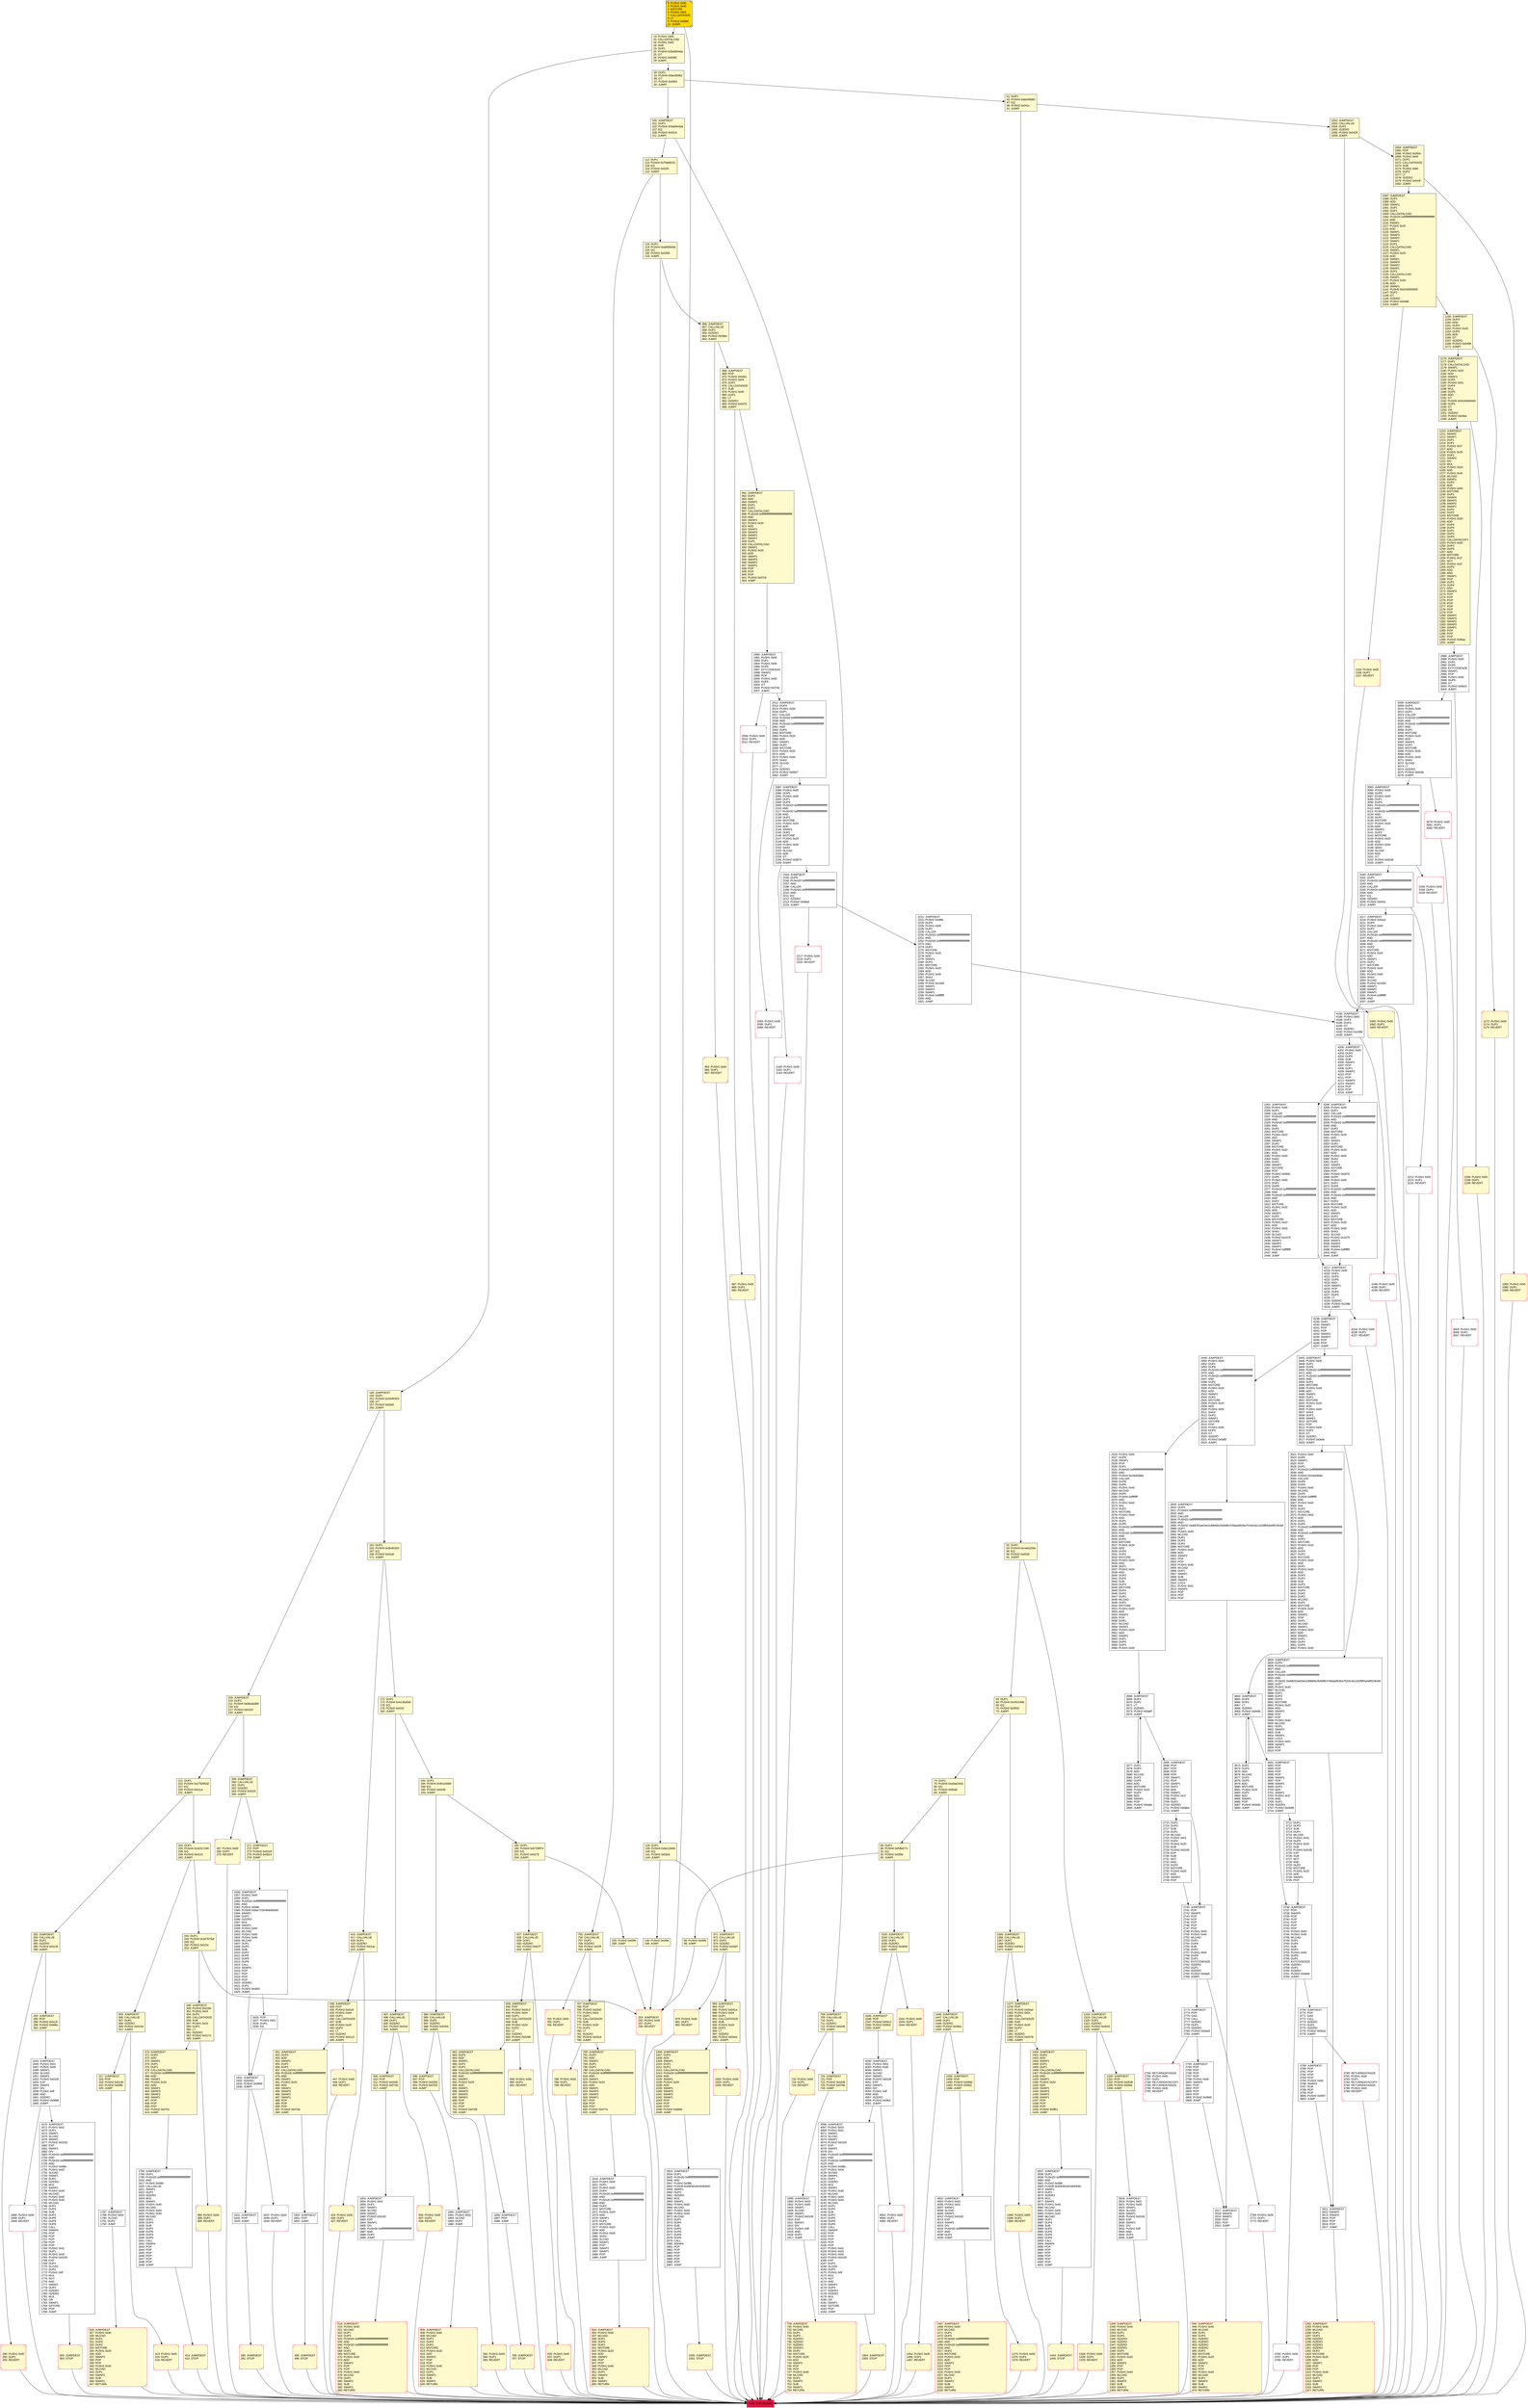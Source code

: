 digraph G {
bgcolor=transparent rankdir=UD;
node [shape=box style=filled color=black fillcolor=white fontname=arial fontcolor=black];
3937 [label="3937: JUMPDEST\l3938: DUP1\l3939: PUSH20 0xffffffffffffffffffffffffffffffffffffffff\l3960: AND\l3961: PUSH2 0x08fc\l3964: PUSH8 0x4563918244f40000\l3973: SWAP1\l3974: DUP2\l3975: ISZERO\l3976: MUL\l3977: SWAP1\l3978: PUSH1 0x40\l3980: MLOAD\l3981: PUSH1 0x00\l3983: PUSH1 0x40\l3985: MLOAD\l3986: DUP1\l3987: DUP4\l3988: SUB\l3989: DUP2\l3990: DUP6\l3991: DUP9\l3992: DUP9\l3993: CALL\l3994: SWAP4\l3995: POP\l3996: POP\l3997: POP\l3998: POP\l3999: POP\l4000: POP\l4001: JUMP\l" ];
1339 [label="1339: JUMPDEST\l1340: PUSH1 0x40\l1342: MLOAD\l1343: DUP1\l1344: DUP3\l1345: ISZERO\l1346: ISZERO\l1347: ISZERO\l1348: ISZERO\l1349: DUP2\l1350: MSTORE\l1351: PUSH1 0x20\l1353: ADD\l1354: SWAP2\l1355: POP\l1356: POP\l1357: PUSH1 0x40\l1359: MLOAD\l1360: DUP1\l1361: SWAP2\l1362: SUB\l1363: SWAP1\l1364: RETURN\l" fillcolor=lemonchiffon shape=Msquare color=crimson ];
2221 [label="2221: JUMPDEST\l2222: PUSH2 0x08fe\l2225: DUP5\l2226: PUSH1 0x00\l2228: DUP1\l2229: CALLER\l2230: PUSH20 0xffffffffffffffffffffffffffffffffffffffff\l2251: AND\l2252: PUSH20 0xffffffffffffffffffffffffffffffffffffffff\l2273: AND\l2274: DUP2\l2275: MSTORE\l2276: PUSH1 0x20\l2278: ADD\l2279: SWAP1\l2280: DUP2\l2281: MSTORE\l2282: PUSH1 0x20\l2284: ADD\l2285: PUSH1 0x00\l2287: SHA3\l2288: SLOAD\l2289: PUSH2 0x1059\l2292: SWAP1\l2293: SWAP2\l2294: SWAP1\l2295: PUSH4 0xffffffff\l2300: AND\l2301: JUMP\l" ];
584 [label="584: JUMPDEST\l585: CALLVALUE\l586: DUP1\l587: ISZERO\l588: PUSH2 0x0254\l591: JUMPI\l" fillcolor=lemonchiffon ];
2217 [label="2217: PUSH1 0x00\l2219: DUP1\l2220: REVERT\l" shape=Msquare color=crimson ];
424 [label="424: PUSH1 0x00\l426: DUP1\l427: REVERT\l" fillcolor=lemonchiffon shape=Msquare color=crimson ];
414 [label="414: JUMPDEST\l415: STOP\l" fillcolor=lemonchiffon shape=Msquare color=crimson ];
1990 [label="1990: JUMPDEST\l1991: PUSH1 0x00\l1993: DUP1\l1994: PUSH1 0x60\l1996: DUP5\l1997: EXTCODESIZE\l1998: SWAP2\l1999: POP\l2000: PUSH1 0x00\l2002: DUP5\l2003: GT\l2004: PUSH2 0x07dc\l2007: JUMPI\l" ];
2923 [label="2923: JUMPDEST\l2924: DUP1\l2925: PUSH20 0xffffffffffffffffffffffffffffffffffffffff\l2946: AND\l2947: PUSH2 0x08fc\l2950: PUSH8 0x4563918244f40000\l2959: SWAP1\l2960: DUP2\l2961: ISZERO\l2962: MUL\l2963: SWAP1\l2964: PUSH1 0x40\l2966: MLOAD\l2967: PUSH1 0x00\l2969: PUSH1 0x40\l2971: MLOAD\l2972: DUP1\l2973: DUP4\l2974: SUB\l2975: DUP2\l2976: DUP6\l2977: DUP9\l2978: DUP9\l2979: CALL\l2980: SWAP4\l2981: POP\l2982: POP\l2983: POP\l2984: POP\l2985: POP\l2986: POP\l2987: JUMP\l" ];
172 [label="172: DUP1\l173: PUSH4 0x4136a5d0\l178: EQ\l179: PUSH2 0x01f1\l182: JUMPI\l" fillcolor=lemonchiffon ];
1454 [label="1454: PUSH1 0x00\l1456: DUP1\l1457: REVERT\l" fillcolor=lemonchiffon shape=Msquare color=crimson ];
4002 [label="4002: JUMPDEST\l4003: PUSH1 0x03\l4005: PUSH1 0x01\l4007: SWAP1\l4008: SLOAD\l4009: SWAP1\l4010: PUSH2 0x0100\l4013: EXP\l4014: SWAP1\l4015: DIV\l4016: PUSH20 0xffffffffffffffffffffffffffffffffffffffff\l4037: AND\l4038: DUP2\l4039: JUMP\l" ];
509 [label="509: JUMPDEST\l510: POP\l511: PUSH2 0x0206\l514: PUSH2 0x073d\l517: JUMP\l" fillcolor=lemonchiffon ];
3765 [label="3765: PUSH1 0x00\l3767: DUP1\l3768: REVERT\l" shape=Msquare color=crimson ];
1206 [label="1206: PUSH1 0x00\l1208: DUP1\l1209: REVERT\l" fillcolor=lemonchiffon shape=Msquare color=crimson ];
2793 [label="2793: JUMPDEST\l2794: POP\l2795: POP\l2796: POP\l2797: POP\l2798: PUSH1 0x00\l2800: SWAP4\l2801: POP\l2802: POP\l2803: POP\l2804: POP\l2805: PUSH2 0x0b65\l2808: JUMP\l" ];
1318 [label="1318: JUMPDEST\l1319: CALLVALUE\l1320: DUP1\l1321: ISZERO\l1322: PUSH2 0x0532\l1325: JUMPI\l" fillcolor=lemonchiffon ];
243 [label="243: DUP1\l244: PUSH4 0x347676af\l249: EQ\l250: PUSH2 0x015c\l253: JUMPI\l" fillcolor=lemonchiffon ];
1850 [label="1850: JUMPDEST\l1851: POP\l1852: JUMP\l" ];
3004 [label="3004: PUSH1 0x00\l3006: DUP1\l3007: REVERT\l" shape=Msquare color=crimson ];
447 [label="447: PUSH1 0x00\l449: DUP1\l450: REVERT\l" fillcolor=lemonchiffon shape=Msquare color=crimson ];
1890 [label="1890: JUMPDEST\l1891: PUSH1 0x02\l1893: SLOAD\l1894: DUP2\l1895: JUMP\l" ];
3918 [label="3918: JUMPDEST\l3919: PUSH1 0x01\l3921: PUSH1 0x00\l3923: SWAP1\l3924: SLOAD\l3925: SWAP1\l3926: PUSH2 0x0100\l3929: EXP\l3930: SWAP1\l3931: DIV\l3932: PUSH1 0xff\l3934: AND\l3935: DUP2\l3936: JUMP\l" ];
41 [label="41: DUP1\l42: PUSH4 0xbe45fd62\l47: EQ\l48: PUSH2 0x041c\l51: JUMPI\l" fillcolor=lemonchiffon ];
1154 [label="1154: PUSH1 0x00\l1156: DUP1\l1157: REVERT\l" fillcolor=lemonchiffon shape=Msquare color=crimson ];
1666 [label="1666: PUSH1 0x00\l1668: DUP1\l1669: REVERT\l" shape=Msquare color=crimson ];
232 [label="232: DUP1\l233: PUSH4 0x32317c80\l238: EQ\l239: PUSH2 0x0131\l242: JUMPI\l" fillcolor=lemonchiffon ];
4234 [label="4234: PUSH1 0x00\l4236: DUP1\l4237: REVERT\l" shape=Msquare color=crimson ];
3213 [label="3213: PUSH1 0x00\l3215: DUP1\l3216: REVERT\l" shape=Msquare color=crimson ];
3217 [label="3217: JUMPDEST\l3218: PUSH2 0x0ce2\l3221: DUP5\l3222: PUSH1 0x00\l3224: DUP1\l3225: CALLER\l3226: PUSH20 0xffffffffffffffffffffffffffffffffffffffff\l3247: AND\l3248: PUSH20 0xffffffffffffffffffffffffffffffffffffffff\l3269: AND\l3270: DUP2\l3271: MSTORE\l3272: PUSH1 0x20\l3274: ADD\l3275: SWAP1\l3276: DUP2\l3277: MSTORE\l3278: PUSH1 0x20\l3280: ADD\l3281: PUSH1 0x00\l3283: SHA3\l3284: SLOAD\l3285: PUSH2 0x1059\l3288: SWAP1\l3289: SWAP2\l3290: SWAP1\l3291: PUSH4 0xffffffff\l3296: AND\l3297: JUMP\l" ];
100 [label="100: JUMPDEST\l101: DUP1\l102: PUSH4 0x5eb944da\l107: EQ\l108: PUSH2 0x02c4\l111: JUMPI\l" fillcolor=lemonchiffon ];
0 [label="0: PUSH1 0x80\l2: PUSH1 0x40\l4: MSTORE\l5: PUSH1 0x04\l7: CALLDATASIZE\l8: LT\l9: PUSH2 0x00fe\l12: JUMPI\l" fillcolor=lemonchiffon shape=Msquare fillcolor=gold ];
1292 [label="1292: JUMPDEST\l1293: PUSH1 0x40\l1295: MLOAD\l1296: DUP1\l1297: DUP3\l1298: ISZERO\l1299: ISZERO\l1300: ISZERO\l1301: ISZERO\l1302: DUP2\l1303: MSTORE\l1304: PUSH1 0x20\l1306: ADD\l1307: SWAP2\l1308: POP\l1309: POP\l1310: PUSH1 0x40\l1312: MLOAD\l1313: DUP1\l1314: SWAP2\l1315: SUB\l1316: SWAP1\l1317: RETURN\l" fillcolor=lemonchiffon shape=Msquare color=crimson ];
1444 [label="1444: JUMPDEST\l1445: STOP\l" fillcolor=lemonchiffon shape=Msquare color=crimson ];
63 [label="63: DUP1\l64: PUSH4 0xcf43199b\l69: EQ\l70: PUSH2 0x0555\l73: JUMPI\l" fillcolor=lemonchiffon ];
658 [label="658: PUSH1 0x00\l660: DUP1\l661: REVERT\l" fillcolor=lemonchiffon shape=Msquare color=crimson ];
1787 [label="1787: JUMPDEST\l1788: PUSH1 0x04\l1790: SLOAD\l1791: DUP2\l1792: JUMP\l" ];
1172 [label="1172: PUSH1 0x00\l1174: DUP1\l1175: REVERT\l" fillcolor=lemonchiffon shape=Msquare color=crimson ];
96 [label="96: PUSH2 0x00fe\l99: JUMP\l" fillcolor=lemonchiffon ];
4185 [label="4185: JUMPDEST\l4186: PUSH1 0x00\l4188: DUP3\l4189: DUP3\l4190: GT\l4191: ISZERO\l4192: PUSH2 0x1068\l4195: JUMPI\l" ];
4200 [label="4200: JUMPDEST\l4201: PUSH1 0x00\l4203: DUP3\l4204: DUP5\l4205: SUB\l4206: SWAP1\l4207: POP\l4208: DUP1\l4209: SWAP2\l4210: POP\l4211: POP\l4212: SWAP3\l4213: SWAP2\l4214: POP\l4215: POP\l4216: JUMP\l" ];
317 [label="317: JUMPDEST\l318: POP\l319: PUSH2 0x0146\l322: PUSH2 0x06fb\l325: JUMP\l" fillcolor=lemonchiffon ];
370 [label="370: JUMPDEST\l371: DUP2\l372: ADD\l373: SWAP1\l374: DUP1\l375: DUP1\l376: CALLDATALOAD\l377: PUSH20 0xffffffffffffffffffffffffffffffffffffffff\l398: AND\l399: SWAP1\l400: PUSH1 0x20\l402: ADD\l403: SWAP1\l404: SWAP3\l405: SWAP2\l406: SWAP1\l407: POP\l408: POP\l409: POP\l410: PUSH2 0x0701\l413: JUMP\l" fillcolor=lemonchiffon ];
3298 [label="3298: JUMPDEST\l3299: PUSH1 0x00\l3301: DUP1\l3302: CALLER\l3303: PUSH20 0xffffffffffffffffffffffffffffffffffffffff\l3324: AND\l3325: PUSH20 0xffffffffffffffffffffffffffffffffffffffff\l3346: AND\l3347: DUP2\l3348: MSTORE\l3349: PUSH1 0x20\l3351: ADD\l3352: SWAP1\l3353: DUP2\l3354: MSTORE\l3355: PUSH1 0x20\l3357: ADD\l3358: PUSH1 0x00\l3360: SHA3\l3361: DUP2\l3362: SWAP1\l3363: SSTORE\l3364: POP\l3365: PUSH2 0x0d75\l3368: DUP5\l3369: PUSH1 0x00\l3371: DUP1\l3372: DUP9\l3373: PUSH20 0xffffffffffffffffffffffffffffffffffffffff\l3394: AND\l3395: PUSH20 0xffffffffffffffffffffffffffffffffffffffff\l3416: AND\l3417: DUP2\l3418: MSTORE\l3419: PUSH1 0x20\l3421: ADD\l3422: SWAP1\l3423: DUP2\l3424: MSTORE\l3425: PUSH1 0x20\l3427: ADD\l3428: PUSH1 0x00\l3430: SHA3\l3431: SLOAD\l3432: PUSH2 0x1079\l3435: SWAP1\l3436: SWAP2\l3437: SWAP1\l3438: PUSH4 0xffffffff\l3443: AND\l3444: JUMP\l" ];
3083 [label="3083: JUMPDEST\l3084: PUSH1 0x00\l3086: DUP5\l3087: PUSH1 0x00\l3089: DUP1\l3090: DUP9\l3091: PUSH20 0xffffffffffffffffffffffffffffffffffffffff\l3112: AND\l3113: PUSH20 0xffffffffffffffffffffffffffffffffffffffff\l3134: AND\l3135: DUP2\l3136: MSTORE\l3137: PUSH1 0x20\l3139: ADD\l3140: SWAP1\l3141: DUP2\l3142: MSTORE\l3143: PUSH1 0x20\l3145: ADD\l3146: PUSH1 0x00\l3148: SHA3\l3149: SLOAD\l3150: ADD\l3151: GT\l3152: PUSH2 0x0c58\l3155: JUMPI\l" ];
149 [label="149: JUMPDEST\l150: DUP1\l151: PUSH4 0x354fc923\l156: GT\l157: PUSH2 0x00d1\l160: JUMPI\l" fillcolor=lemonchiffon ];
627 [label="627: JUMPDEST\l628: CALLVALUE\l629: DUP1\l630: ISZERO\l631: PUSH2 0x027f\l634: JUMPI\l" fillcolor=lemonchiffon ];
1626 [label="1626: POP\l1627: PUSH1 0x01\l1629: DUP1\l1630: EQ\l" ];
2087 [label="2087: JUMPDEST\l2088: PUSH1 0x00\l2090: DUP5\l2091: PUSH1 0x00\l2093: DUP1\l2094: DUP9\l2095: PUSH20 0xffffffffffffffffffffffffffffffffffffffff\l2116: AND\l2117: PUSH20 0xffffffffffffffffffffffffffffffffffffffff\l2138: AND\l2139: DUP2\l2140: MSTORE\l2141: PUSH1 0x20\l2143: ADD\l2144: SWAP1\l2145: DUP2\l2146: MSTORE\l2147: PUSH1 0x20\l2149: ADD\l2150: PUSH1 0x00\l2152: SHA3\l2153: SLOAD\l2154: ADD\l2155: GT\l2156: PUSH2 0x0874\l2159: JUMPI\l" ];
755 [label="755: JUMPDEST\l756: CALLVALUE\l757: DUP1\l758: ISZERO\l759: PUSH2 0x02ff\l762: JUMPI\l" fillcolor=lemonchiffon ];
983 [label="983: JUMPDEST\l984: POP\l985: PUSH2 0x041a\l988: PUSH1 0x04\l990: DUP1\l991: CALLDATASIZE\l992: SUB\l993: PUSH1 0x20\l995: DUP2\l996: LT\l997: ISZERO\l998: PUSH2 0x03ee\l1001: JUMPI\l" fillcolor=lemonchiffon ];
497 [label="497: JUMPDEST\l498: CALLVALUE\l499: DUP1\l500: ISZERO\l501: PUSH2 0x01fd\l504: JUMPI\l" fillcolor=lemonchiffon ];
1556 [label="1556: JUMPDEST\l1557: PUSH1 0x00\l1559: DUP1\l1560: PUSH20 0xffffffffffffffffffffffffffffffffffffffff\l1581: AND\l1582: PUSH2 0x08fc\l1585: PUSH8 0x8ac7230489e80000\l1594: SWAP1\l1595: DUP2\l1596: ISZERO\l1597: MUL\l1598: SWAP1\l1599: PUSH1 0x40\l1601: MLOAD\l1602: PUSH1 0x00\l1604: PUSH1 0x40\l1606: MLOAD\l1607: DUP1\l1608: DUP4\l1609: SUB\l1610: DUP2\l1611: DUP6\l1612: DUP9\l1613: DUP9\l1614: CALL\l1615: SWAP4\l1616: POP\l1617: POP\l1618: POP\l1619: POP\l1620: ISZERO\l1621: DUP1\l1622: PUSH2 0x065f\l1625: JUMPI\l" ];
1002 [label="1002: PUSH1 0x00\l1004: DUP1\l1005: REVERT\l" fillcolor=lemonchiffon shape=Msquare color=crimson ];
123 [label="123: DUP1\l124: PUSH4 0xa9059cbb\l129: EQ\l130: PUSH2 0x0358\l133: JUMPI\l" fillcolor=lemonchiffon ];
1641 [label="1641: JUMPDEST\l1642: POP\l1643: JUMP\l" ];
1896 [label="1896: JUMPDEST\l1897: POP\l1898: JUMP\l" ];
1330 [label="1330: JUMPDEST\l1331: POP\l1332: PUSH2 0x053b\l1335: PUSH2 0x0f4e\l1338: JUMP\l" fillcolor=lemonchiffon ];
112 [label="112: DUP1\l113: PUSH4 0x70a08231\l118: EQ\l119: PUSH2 0x02f3\l122: JUMPI\l" fillcolor=lemonchiffon ];
518 [label="518: JUMPDEST\l519: PUSH1 0x40\l521: MLOAD\l522: DUP1\l523: DUP3\l524: PUSH20 0xffffffffffffffffffffffffffffffffffffffff\l545: AND\l546: PUSH20 0xffffffffffffffffffffffffffffffffffffffff\l567: AND\l568: DUP2\l569: MSTORE\l570: PUSH1 0x20\l572: ADD\l573: SWAP2\l574: POP\l575: POP\l576: PUSH1 0x40\l578: MLOAD\l579: DUP1\l580: SWAP2\l581: SUB\l582: SWAP1\l583: RETURN\l" fillcolor=lemonchiffon shape=Msquare color=crimson ];
2988 [label="2988: JUMPDEST\l2989: PUSH1 0x00\l2991: DUP1\l2992: DUP5\l2993: EXTCODESIZE\l2994: SWAP1\l2995: POP\l2996: PUSH1 0x00\l2998: DUP5\l2999: GT\l3000: PUSH2 0x0bc0\l3003: JUMPI\l" ];
3445 [label="3445: JUMPDEST\l3446: PUSH1 0x00\l3448: DUP1\l3449: DUP8\l3450: PUSH20 0xffffffffffffffffffffffffffffffffffffffff\l3471: AND\l3472: PUSH20 0xffffffffffffffffffffffffffffffffffffffff\l3493: AND\l3494: DUP2\l3495: MSTORE\l3496: PUSH1 0x20\l3498: ADD\l3499: SWAP1\l3500: DUP2\l3501: MSTORE\l3502: PUSH1 0x20\l3504: ADD\l3505: PUSH1 0x00\l3507: SHA3\l3508: DUP2\l3509: SWAP1\l3510: SSTORE\l3511: POP\l3512: PUSH1 0x00\l3514: DUP2\l3515: GT\l3516: ISZERO\l3517: PUSH2 0x0edc\l3520: JUMPI\l" ];
3911 [label="3911: JUMPDEST\l3912: SWAP4\l3913: SWAP3\l3914: POP\l3915: POP\l3916: POP\l3917: JUMP\l" ];
706 [label="706: JUMPDEST\l707: STOP\l" fillcolor=lemonchiffon shape=Msquare color=crimson ];
3673 [label="3673: DUP1\l3674: DUP3\l3675: ADD\l3676: MLOAD\l3677: DUP2\l3678: DUP5\l3679: ADD\l3680: MSTORE\l3681: PUSH1 0x20\l3683: DUP2\l3684: ADD\l3685: SWAP1\l3686: POP\l3687: PUSH2 0x0e50\l3690: JUMP\l" ];
505 [label="505: PUSH1 0x00\l507: DUP1\l508: REVERT\l" fillcolor=lemonchiffon shape=Msquare color=crimson ];
763 [label="763: PUSH1 0x00\l765: DUP1\l766: REVERT\l" fillcolor=lemonchiffon shape=Msquare color=crimson ];
1793 [label="1793: JUMPDEST\l1794: DUP1\l1795: PUSH20 0xffffffffffffffffffffffffffffffffffffffff\l1816: AND\l1817: PUSH2 0x08fc\l1820: CALLVALUE\l1821: SWAP1\l1822: DUP2\l1823: ISZERO\l1824: MUL\l1825: SWAP1\l1826: PUSH1 0x40\l1828: MLOAD\l1829: PUSH1 0x00\l1831: PUSH1 0x40\l1833: MLOAD\l1834: DUP1\l1835: DUP4\l1836: SUB\l1837: DUP2\l1838: DUP6\l1839: DUP9\l1840: DUP9\l1841: CALL\l1842: SWAP4\l1843: POP\l1844: POP\l1845: POP\l1846: POP\l1847: POP\l1848: POP\l1849: JUMP\l" ];
161 [label="161: DUP1\l162: PUSH4 0x354fc923\l167: EQ\l168: PUSH2 0x01a0\l171: JUMPI\l" fillcolor=lemonchiffon ];
662 [label="662: JUMPDEST\l663: DUP2\l664: ADD\l665: SWAP1\l666: DUP1\l667: DUP1\l668: CALLDATALOAD\l669: PUSH20 0xffffffffffffffffffffffffffffffffffffffff\l690: AND\l691: SWAP1\l692: PUSH1 0x20\l694: ADD\l695: SWAP1\l696: SWAP3\l697: SWAP2\l698: SWAP1\l699: POP\l700: POP\l701: POP\l702: PUSH2 0x0768\l705: JUMP\l" fillcolor=lemonchiffon ];
2917 [label="2917: JUMPDEST\l2918: SWAP3\l2919: SWAP2\l2920: POP\l2921: POP\l2922: JUMP\l" ];
259 [label="259: JUMPDEST\l260: CALLVALUE\l261: DUP1\l262: ISZERO\l263: PUSH2 0x010f\l266: JUMPI\l" fillcolor=lemonchiffon ];
1853 [label="1853: JUMPDEST\l1854: PUSH1 0x01\l1856: DUP1\l1857: SWAP1\l1858: SLOAD\l1859: SWAP1\l1860: PUSH2 0x0100\l1863: EXP\l1864: SWAP1\l1865: DIV\l1866: PUSH20 0xffffffffffffffffffffffffffffffffffffffff\l1887: AND\l1888: DUP2\l1889: JUMP\l" ];
3736 [label="3736: JUMPDEST\l3737: POP\l3738: SWAP5\l3739: POP\l3740: POP\l3741: POP\l3742: POP\l3743: POP\l3744: PUSH1 0x00\l3746: PUSH1 0x40\l3748: MLOAD\l3749: DUP1\l3750: DUP4\l3751: SUB\l3752: DUP2\l3753: PUSH1 0x00\l3755: DUP8\l3756: DUP1\l3757: EXTCODESIZE\l3758: ISZERO\l3759: DUP1\l3760: ISZERO\l3761: PUSH2 0x0eb9\l3764: JUMPI\l" ];
3804 [label="3804: JUMPDEST\l3805: DUP5\l3806: PUSH20 0xffffffffffffffffffffffffffffffffffffffff\l3827: AND\l3828: CALLER\l3829: PUSH20 0xffffffffffffffffffffffffffffffffffffffff\l3850: AND\l3851: PUSH32 0xddf252ad1be2c89b69c2b068fc378daa952ba7f163c4a11628f55a4df523b3ef\l3884: DUP7\l3885: PUSH1 0x40\l3887: MLOAD\l3888: DUP1\l3889: DUP3\l3890: DUP2\l3891: MSTORE\l3892: PUSH1 0x20\l3894: ADD\l3895: SWAP2\l3896: POP\l3897: POP\l3898: PUSH1 0x40\l3900: MLOAD\l3901: DUP1\l3902: SWAP2\l3903: SUB\l3904: SWAP1\l3905: LOG3\l3906: PUSH1 0x01\l3908: SWAP2\l3909: POP\l3910: POP\l" ];
221 [label="221: DUP1\l222: PUSH4 0x279265d2\l227: EQ\l228: PUSH2 0x011a\l231: JUMPI\l" fillcolor=lemonchiffon ];
3789 [label="3789: JUMPDEST\l3790: POP\l3791: POP\l3792: POP\l3793: POP\l3794: PUSH1 0x00\l3796: SWAP3\l3797: POP\l3798: POP\l3799: POP\l3800: PUSH2 0x0f47\l3803: JUMP\l" ];
716 [label="716: PUSH1 0x00\l718: DUP1\l719: REVERT\l" fillcolor=lemonchiffon shape=Msquare color=crimson ];
639 [label="639: JUMPDEST\l640: POP\l641: PUSH2 0x02c2\l644: PUSH1 0x04\l646: DUP1\l647: CALLDATASIZE\l648: SUB\l649: PUSH1 0x20\l651: DUP2\l652: LT\l653: ISZERO\l654: PUSH2 0x0296\l657: JUMPI\l" fillcolor=lemonchiffon ];
1458 [label="1458: JUMPDEST\l1459: POP\l1460: PUSH2 0x05bb\l1463: PUSH2 0x0fa2\l1466: JUMP\l" fillcolor=lemonchiffon ];
2677 [label="2677: DUP1\l2678: DUP3\l2679: ADD\l2680: MLOAD\l2681: DUP2\l2682: DUP5\l2683: ADD\l2684: MSTORE\l2685: PUSH1 0x20\l2687: DUP2\l2688: ADD\l2689: SWAP1\l2690: POP\l2691: PUSH2 0x0a6c\l2694: JUMP\l" ];
2769 [label="2769: PUSH1 0x00\l2771: DUP1\l2772: REVERT\l" shape=Msquare color=crimson ];
209 [label="209: JUMPDEST\l210: DUP1\l211: PUSH4 0x06a3a385\l216: EQ\l217: PUSH2 0x0103\l220: JUMPI\l" fillcolor=lemonchiffon ];
2525 [label="2525: PUSH1 0x00\l2527: DUP6\l2528: SWAP1\l2529: POP\l2530: DUP1\l2531: PUSH20 0xffffffffffffffffffffffffffffffffffffffff\l2552: AND\l2553: PUSH4 0xc0ee0b8a\l2558: CALLER\l2559: DUP8\l2560: DUP6\l2561: PUSH1 0x40\l2563: MLOAD\l2564: DUP5\l2565: PUSH4 0xffffffff\l2570: AND\l2571: PUSH1 0xe0\l2573: SHL\l2574: DUP2\l2575: MSTORE\l2576: PUSH1 0x04\l2578: ADD\l2579: DUP1\l2580: DUP5\l2581: PUSH20 0xffffffffffffffffffffffffffffffffffffffff\l2602: AND\l2603: PUSH20 0xffffffffffffffffffffffffffffffffffffffff\l2624: AND\l2625: DUP2\l2626: MSTORE\l2627: PUSH1 0x20\l2629: ADD\l2630: DUP4\l2631: DUP2\l2632: MSTORE\l2633: PUSH1 0x20\l2635: ADD\l2636: DUP1\l2637: PUSH1 0x20\l2639: ADD\l2640: DUP3\l2641: DUP2\l2642: SUB\l2643: DUP3\l2644: MSTORE\l2645: DUP4\l2646: DUP2\l2647: DUP2\l2648: MLOAD\l2649: DUP2\l2650: MSTORE\l2651: PUSH1 0x20\l2653: ADD\l2654: SWAP2\l2655: POP\l2656: DUP1\l2657: MLOAD\l2658: SWAP1\l2659: PUSH1 0x20\l2661: ADD\l2662: SWAP1\l2663: DUP1\l2664: DUP4\l2665: DUP4\l2666: PUSH1 0x00\l" ];
979 [label="979: PUSH1 0x00\l981: DUP1\l982: REVERT\l" fillcolor=lemonchiffon shape=Msquare color=crimson ];
3711 [label="3711: DUP1\l3712: DUP3\l3713: SUB\l3714: DUP1\l3715: MLOAD\l3716: PUSH1 0x01\l3718: DUP4\l3719: PUSH1 0x20\l3721: SUB\l3722: PUSH2 0x0100\l3725: EXP\l3726: SUB\l3727: NOT\l3728: AND\l3729: DUP2\l3730: MSTORE\l3731: PUSH1 0x20\l3733: ADD\l3734: SWAP2\l3735: POP\l" ];
1533 [label="1533: JUMPDEST\l1534: CALLVALUE\l1535: DUP1\l1536: ISZERO\l1537: PUSH2 0x0609\l1540: JUMPI\l" fillcolor=lemonchiffon ];
1400 [label="1400: JUMPDEST\l1401: DUP2\l1402: ADD\l1403: SWAP1\l1404: DUP1\l1405: DUP1\l1406: CALLDATALOAD\l1407: PUSH20 0xffffffffffffffffffffffffffffffffffffffff\l1428: AND\l1429: SWAP1\l1430: PUSH1 0x20\l1432: ADD\l1433: SWAP1\l1434: SWAP3\l1435: SWAP2\l1436: SWAP1\l1437: POP\l1438: POP\l1439: POP\l1440: PUSH2 0x0f61\l1443: JUMP\l" fillcolor=lemonchiffon ];
2008 [label="2008: PUSH1 0x00\l2010: DUP1\l2011: REVERT\l" shape=Msquare color=crimson ];
495 [label="495: JUMPDEST\l496: STOP\l" fillcolor=lemonchiffon shape=Msquare color=crimson ];
4062 [label="4062: PUSH1 0x00\l4064: DUP1\l4065: REVERT\l" shape=Msquare color=crimson ];
1365 [label="1365: JUMPDEST\l1366: CALLVALUE\l1367: DUP1\l1368: ISZERO\l1369: PUSH2 0x0561\l1372: JUMPI\l" fillcolor=lemonchiffon ];
2083 [label="2083: PUSH1 0x00\l2085: DUP1\l2086: REVERT\l" shape=Msquare color=crimson ];
290 [label="290: PUSH1 0x00\l292: DUP1\l293: REVERT\l" fillcolor=lemonchiffon shape=Msquare color=crimson ];
1060 [label="1060: PUSH1 0x00\l1062: DUP1\l1063: REVERT\l" fillcolor=lemonchiffon shape=Msquare color=crimson ];
2668 [label="2668: JUMPDEST\l2669: DUP4\l2670: DUP2\l2671: LT\l2672: ISZERO\l2673: PUSH2 0x0a87\l2676: JUMPI\l" ];
1554 [label="1554: JUMPDEST\l1555: STOP\l" fillcolor=lemonchiffon shape=Msquare color=crimson ];
3160 [label="3160: JUMPDEST\l3161: DUP5\l3162: PUSH20 0xffffffffffffffffffffffffffffffffffffffff\l3183: AND\l3184: CALLER\l3185: PUSH20 0xffffffffffffffffffffffffffffffffffffffff\l3206: AND\l3207: EQ\l3208: ISZERO\l3209: PUSH2 0x0c91\l3212: JUMPI\l" ];
4040 [label="4040: JUMPDEST\l4041: PUSH1 0x03\l4043: PUSH1 0x00\l4045: SWAP1\l4046: SLOAD\l4047: SWAP1\l4048: PUSH2 0x0100\l4051: EXP\l4052: SWAP1\l4053: DIV\l4054: PUSH1 0xff\l4056: AND\l4057: ISZERO\l4058: PUSH2 0x0fe2\l4061: JUMPI\l" ];
348 [label="348: JUMPDEST\l349: PUSH2 0x019e\l352: PUSH1 0x04\l354: DUP1\l355: CALLDATASIZE\l356: SUB\l357: PUSH1 0x20\l359: DUP2\l360: LT\l361: ISZERO\l362: PUSH2 0x0172\l365: JUMPI\l" fillcolor=lemonchiffon ];
1899 [label="1899: JUMPDEST\l1900: PUSH1 0x03\l1902: PUSH1 0x00\l1904: SWAP1\l1905: SLOAD\l1906: SWAP1\l1907: PUSH2 0x0100\l1910: EXP\l1911: SWAP1\l1912: DIV\l1913: PUSH1 0xff\l1915: AND\l1916: DUP2\l1917: JUMP\l" ];
2695 [label="2695: JUMPDEST\l2696: POP\l2697: POP\l2698: POP\l2699: POP\l2700: SWAP1\l2701: POP\l2702: SWAP1\l2703: DUP2\l2704: ADD\l2705: SWAP1\l2706: PUSH1 0x1f\l2708: AND\l2709: DUP1\l2710: ISZERO\l2711: PUSH2 0x0ab4\l2714: JUMPI\l" ];
3691 [label="3691: JUMPDEST\l3692: POP\l3693: POP\l3694: POP\l3695: POP\l3696: SWAP1\l3697: POP\l3698: SWAP1\l3699: DUP2\l3700: ADD\l3701: SWAP1\l3702: PUSH1 0x1f\l3704: AND\l3705: DUP1\l3706: ISZERO\l3707: PUSH2 0x0e98\l3710: JUMPI\l" ];
280 [label="280: JUMPDEST\l281: STOP\l" fillcolor=lemonchiffon shape=Msquare color=crimson ];
945 [label="945: JUMPDEST\l946: PUSH1 0x40\l948: MLOAD\l949: DUP1\l950: DUP3\l951: ISZERO\l952: ISZERO\l953: ISZERO\l954: ISZERO\l955: DUP2\l956: MSTORE\l957: PUSH1 0x20\l959: ADD\l960: SWAP2\l961: POP\l962: POP\l963: PUSH1 0x40\l965: MLOAD\l966: DUP1\l967: SWAP2\l968: SUB\l969: SWAP1\l970: RETURN\l" fillcolor=lemonchiffon shape=Msquare color=crimson ];
30 [label="30: DUP1\l31: PUSH4 0xbe45fd62\l36: GT\l37: PUSH2 0x0064\l40: JUMPI\l" fillcolor=lemonchiffon ];
1052 [label="1052: JUMPDEST\l1053: CALLVALUE\l1054: DUP1\l1055: ISZERO\l1056: PUSH2 0x0428\l1059: JUMPI\l" fillcolor=lemonchiffon ];
1050 [label="1050: JUMPDEST\l1051: STOP\l" fillcolor=lemonchiffon shape=Msquare color=crimson ];
1326 [label="1326: PUSH1 0x00\l1328: DUP1\l1329: REVERT\l" fillcolor=lemonchiffon shape=Msquare color=crimson ];
2715 [label="2715: DUP1\l2716: DUP3\l2717: SUB\l2718: DUP1\l2719: MLOAD\l2720: PUSH1 0x01\l2722: DUP4\l2723: PUSH1 0x20\l2725: SUB\l2726: PUSH2 0x0100\l2729: EXP\l2730: SUB\l2731: NOT\l2732: AND\l2733: DUP2\l2734: MSTORE\l2735: PUSH1 0x20\l2737: ADD\l2738: SWAP2\l2739: POP\l" ];
1631 [label="1631: JUMPDEST\l1632: ISZERO\l1633: PUSH2 0x0669\l1636: JUMPI\l" ];
4066 [label="4066: JUMPDEST\l4067: PUSH1 0x03\l4069: PUSH1 0x01\l4071: SWAP1\l4072: SLOAD\l4073: SWAP1\l4074: PUSH2 0x0100\l4077: EXP\l4078: SWAP1\l4079: DIV\l4080: PUSH20 0xffffffffffffffffffffffffffffffffffffffff\l4101: AND\l4102: PUSH20 0xffffffffffffffffffffffffffffffffffffffff\l4123: AND\l4124: PUSH2 0x08fc\l4127: PUSH1 0x04\l4129: SLOAD\l4130: SWAP1\l4131: DUP2\l4132: ISZERO\l4133: MUL\l4134: SWAP1\l4135: PUSH1 0x40\l4137: MLOAD\l4138: PUSH1 0x00\l4140: PUSH1 0x40\l4142: MLOAD\l4143: DUP1\l4144: DUP4\l4145: SUB\l4146: DUP2\l4147: DUP6\l4148: DUP9\l4149: DUP9\l4150: CALL\l4151: SWAP4\l4152: POP\l4153: POP\l4154: POP\l4155: POP\l4156: POP\l4157: PUSH1 0x01\l4159: PUSH1 0x03\l4161: PUSH1 0x00\l4163: PUSH2 0x0100\l4166: EXP\l4167: DUP2\l4168: SLOAD\l4169: DUP2\l4170: PUSH1 0xff\l4172: MUL\l4173: NOT\l4174: AND\l4175: SWAP1\l4176: DUP4\l4177: ISZERO\l4178: ISZERO\l4179: MUL\l4180: OR\l4181: SWAP1\l4182: SSTORE\l4183: POP\l4184: JUMP\l" ];
13 [label="13: PUSH1 0x00\l15: CALLDATALOAD\l16: PUSH1 0xe0\l18: SHR\l19: DUP1\l20: PUSH4 0x5eb944da\l25: GT\l26: PUSH2 0x0095\l29: JUMPI\l" fillcolor=lemonchiffon ];
4248 [label="4248: EXIT BLOCK\l" fillcolor=crimson ];
313 [label="313: PUSH1 0x00\l315: DUP1\l316: REVERT\l" fillcolor=lemonchiffon shape=Msquare color=crimson ];
1083 [label="1083: PUSH1 0x00\l1085: DUP1\l1086: REVERT\l" fillcolor=lemonchiffon shape=Msquare color=crimson ];
205 [label="205: PUSH2 0x00fe\l208: JUMP\l" fillcolor=lemonchiffon ];
1446 [label="1446: JUMPDEST\l1447: CALLVALUE\l1448: DUP1\l1449: ISZERO\l1450: PUSH2 0x05b2\l1453: JUMPI\l" fillcolor=lemonchiffon ];
971 [label="971: JUMPDEST\l972: CALLVALUE\l973: DUP1\l974: ISZERO\l975: PUSH2 0x03d7\l978: JUMPI\l" fillcolor=lemonchiffon ];
3664 [label="3664: JUMPDEST\l3665: DUP4\l3666: DUP2\l3667: LT\l3668: ISZERO\l3669: PUSH2 0x0e6b\l3672: JUMPI\l" ];
416 [label="416: JUMPDEST\l417: CALLVALUE\l418: DUP1\l419: ISZERO\l420: PUSH2 0x01ac\l423: JUMPI\l" fillcolor=lemonchiffon ];
1541 [label="1541: PUSH1 0x00\l1543: DUP1\l1544: REVERT\l" fillcolor=lemonchiffon shape=Msquare color=crimson ];
3079 [label="3079: PUSH1 0x00\l3081: DUP1\l3082: REVERT\l" shape=Msquare color=crimson ];
767 [label="767: JUMPDEST\l768: POP\l769: PUSH2 0x0342\l772: PUSH1 0x04\l774: DUP1\l775: CALLDATASIZE\l776: SUB\l777: PUSH1 0x20\l779: DUP2\l780: LT\l781: ISZERO\l782: PUSH2 0x0316\l785: JUMPI\l" fillcolor=lemonchiffon ];
267 [label="267: PUSH1 0x00\l269: DUP1\l270: REVERT\l" fillcolor=lemonchiffon shape=Msquare color=crimson ];
790 [label="790: JUMPDEST\l791: DUP2\l792: ADD\l793: SWAP1\l794: DUP1\l795: DUP1\l796: CALLDATALOAD\l797: PUSH20 0xffffffffffffffffffffffffffffffffffffffff\l818: AND\l819: SWAP1\l820: PUSH1 0x20\l822: ADD\l823: SWAP1\l824: SWAP3\l825: SWAP2\l826: SWAP1\l827: POP\l828: POP\l829: POP\l830: PUSH2 0x077e\l833: JUMP\l" fillcolor=lemonchiffon ];
85 [label="85: DUP1\l86: PUSH4 0xf5fbd77c\l91: EQ\l92: PUSH2 0x05fd\l95: JUMPI\l" fillcolor=lemonchiffon ];
134 [label="134: DUP1\l135: PUSH4 0xbe11fe6b\l140: EQ\l141: PUSH2 0x03cb\l144: JUMPI\l" fillcolor=lemonchiffon ];
891 [label="891: JUMPDEST\l892: DUP2\l893: ADD\l894: SWAP1\l895: DUP1\l896: DUP1\l897: CALLDATALOAD\l898: PUSH20 0xffffffffffffffffffffffffffffffffffffffff\l919: AND\l920: SWAP1\l921: PUSH1 0x20\l923: ADD\l924: SWAP1\l925: SWAP3\l926: SWAP2\l927: SWAP1\l928: DUP1\l929: CALLDATALOAD\l930: SWAP1\l931: PUSH1 0x20\l933: ADD\l934: SWAP1\l935: SWAP3\l936: SWAP2\l937: SWAP1\l938: POP\l939: POP\l940: POP\l941: PUSH2 0x07c6\l944: JUMP\l" fillcolor=lemonchiffon ];
786 [label="786: PUSH1 0x00\l788: DUP1\l789: REVERT\l" fillcolor=lemonchiffon shape=Msquare color=crimson ];
2302 [label="2302: JUMPDEST\l2303: PUSH1 0x00\l2305: DUP1\l2306: CALLER\l2307: PUSH20 0xffffffffffffffffffffffffffffffffffffffff\l2328: AND\l2329: PUSH20 0xffffffffffffffffffffffffffffffffffffffff\l2350: AND\l2351: DUP2\l2352: MSTORE\l2353: PUSH1 0x20\l2355: ADD\l2356: SWAP1\l2357: DUP2\l2358: MSTORE\l2359: PUSH1 0x20\l2361: ADD\l2362: PUSH1 0x00\l2364: SHA3\l2365: DUP2\l2366: SWAP1\l2367: SSTORE\l2368: POP\l2369: PUSH2 0x0991\l2372: DUP5\l2373: PUSH1 0x00\l2375: DUP1\l2376: DUP9\l2377: PUSH20 0xffffffffffffffffffffffffffffffffffffffff\l2398: AND\l2399: PUSH20 0xffffffffffffffffffffffffffffffffffffffff\l2420: AND\l2421: DUP2\l2422: MSTORE\l2423: PUSH1 0x20\l2425: ADD\l2426: SWAP1\l2427: DUP2\l2428: MSTORE\l2429: PUSH1 0x20\l2431: ADD\l2432: PUSH1 0x00\l2434: SHA3\l2435: SLOAD\l2436: PUSH2 0x1079\l2439: SWAP1\l2440: SWAP2\l2441: SWAP1\l2442: PUSH4 0xffffffff\l2447: AND\l2448: JUMP\l" ];
596 [label="596: JUMPDEST\l597: POP\l598: PUSH2 0x025d\l601: PUSH2 0x0762\l604: JUMP\l" fillcolor=lemonchiffon ];
2164 [label="2164: JUMPDEST\l2165: DUP5\l2166: PUSH20 0xffffffffffffffffffffffffffffffffffffffff\l2187: AND\l2188: CALLER\l2189: PUSH20 0xffffffffffffffffffffffffffffffffffffffff\l2210: AND\l2211: EQ\l2212: ISZERO\l2213: PUSH2 0x08ad\l2216: JUMPI\l" ];
1006 [label="1006: JUMPDEST\l1007: DUP2\l1008: ADD\l1009: SWAP1\l1010: DUP1\l1011: DUP1\l1012: CALLDATALOAD\l1013: PUSH20 0xffffffffffffffffffffffffffffffffffffffff\l1034: AND\l1035: SWAP1\l1036: PUSH1 0x20\l1038: ADD\l1039: SWAP1\l1040: SWAP3\l1041: SWAP2\l1042: SWAP1\l1043: POP\l1044: POP\l1045: POP\l1046: PUSH2 0x0b6b\l1049: JUMP\l" fillcolor=lemonchiffon ];
303 [label="303: JUMPDEST\l304: STOP\l" fillcolor=lemonchiffon shape=Msquare color=crimson ];
864 [label="864: PUSH1 0x00\l866: DUP1\l867: REVERT\l" fillcolor=lemonchiffon shape=Msquare color=crimson ];
3521 [label="3521: PUSH1 0x00\l3523: DUP6\l3524: SWAP1\l3525: POP\l3526: DUP1\l3527: PUSH20 0xffffffffffffffffffffffffffffffffffffffff\l3548: AND\l3549: PUSH4 0xc0ee0b8a\l3554: CALLER\l3555: DUP8\l3556: DUP8\l3557: PUSH1 0x40\l3559: MLOAD\l3560: DUP5\l3561: PUSH4 0xffffffff\l3566: AND\l3567: PUSH1 0xe0\l3569: SHL\l3570: DUP2\l3571: MSTORE\l3572: PUSH1 0x04\l3574: ADD\l3575: DUP1\l3576: DUP5\l3577: PUSH20 0xffffffffffffffffffffffffffffffffffffffff\l3598: AND\l3599: PUSH20 0xffffffffffffffffffffffffffffffffffffffff\l3620: AND\l3621: DUP2\l3622: MSTORE\l3623: PUSH1 0x20\l3625: ADD\l3626: DUP4\l3627: DUP2\l3628: MSTORE\l3629: PUSH1 0x20\l3631: ADD\l3632: DUP1\l3633: PUSH1 0x20\l3635: ADD\l3636: DUP3\l3637: DUP2\l3638: SUB\l3639: DUP3\l3640: MSTORE\l3641: DUP4\l3642: DUP2\l3643: DUP2\l3644: MLOAD\l3645: DUP2\l3646: MSTORE\l3647: PUSH1 0x20\l3649: ADD\l3650: SWAP2\l3651: POP\l3652: DUP1\l3653: MLOAD\l3654: SWAP1\l3655: PUSH1 0x20\l3657: ADD\l3658: SWAP1\l3659: DUP1\l3660: DUP4\l3661: DUP4\l3662: PUSH1 0x00\l" ];
1637 [label="1637: PUSH1 0x00\l1639: DUP1\l1640: REVERT\l" shape=Msquare color=crimson ];
4196 [label="4196: PUSH1 0x00\l4198: DUP1\l4199: REVERT\l" shape=Msquare color=crimson ];
145 [label="145: PUSH2 0x00fe\l148: JUMP\l" fillcolor=lemonchiffon ];
868 [label="868: JUMPDEST\l869: POP\l870: PUSH2 0x03b1\l873: PUSH1 0x04\l875: DUP1\l876: CALLDATASIZE\l877: SUB\l878: PUSH1 0x40\l880: DUP2\l881: LT\l882: ISZERO\l883: PUSH2 0x037b\l886: JUMPI\l" fillcolor=lemonchiffon ];
2740 [label="2740: JUMPDEST\l2741: POP\l2742: SWAP5\l2743: POP\l2744: POP\l2745: POP\l2746: POP\l2747: POP\l2748: PUSH1 0x00\l2750: PUSH1 0x40\l2752: MLOAD\l2753: DUP1\l2754: DUP4\l2755: SUB\l2756: DUP2\l2757: PUSH1 0x00\l2759: DUP8\l2760: DUP1\l2761: EXTCODESIZE\l2762: ISZERO\l2763: DUP1\l2764: ISZERO\l2765: PUSH2 0x0ad5\l2768: JUMPI\l" ];
271 [label="271: JUMPDEST\l272: POP\l273: PUSH2 0x0118\l276: PUSH2 0x0614\l279: JUMP\l" fillcolor=lemonchiffon ];
183 [label="183: DUP1\l184: PUSH4 0x491c5680\l189: EQ\l190: PUSH2 0x0248\l193: JUMPI\l" fillcolor=lemonchiffon ];
282 [label="282: JUMPDEST\l283: CALLVALUE\l284: DUP1\l285: ISZERO\l286: PUSH2 0x0126\l289: JUMPI\l" fillcolor=lemonchiffon ];
1644 [label="1644: JUMPDEST\l1645: PUSH1 0x01\l1647: PUSH1 0x00\l1649: SWAP1\l1650: SLOAD\l1651: SWAP1\l1652: PUSH2 0x0100\l1655: EXP\l1656: SWAP1\l1657: DIV\l1658: PUSH1 0xff\l1660: AND\l1661: ISZERO\l1662: PUSH2 0x0686\l1665: JUMPI\l" ];
366 [label="366: PUSH1 0x00\l368: DUP1\l369: REVERT\l" fillcolor=lemonchiffon shape=Msquare color=crimson ];
428 [label="428: JUMPDEST\l429: POP\l430: PUSH2 0x01ef\l433: PUSH1 0x04\l435: DUP1\l436: CALLDATASIZE\l437: SUB\l438: PUSH1 0x20\l440: DUP2\l441: LT\l442: ISZERO\l443: PUSH2 0x01c3\l446: JUMPI\l" fillcolor=lemonchiffon ];
3008 [label="3008: JUMPDEST\l3009: DUP4\l3010: PUSH1 0x00\l3012: DUP1\l3013: CALLER\l3014: PUSH20 0xffffffffffffffffffffffffffffffffffffffff\l3035: AND\l3036: PUSH20 0xffffffffffffffffffffffffffffffffffffffff\l3057: AND\l3058: DUP2\l3059: MSTORE\l3060: PUSH1 0x20\l3062: ADD\l3063: SWAP1\l3064: DUP2\l3065: MSTORE\l3066: PUSH1 0x20\l3068: ADD\l3069: PUSH1 0x00\l3071: SHA3\l3072: SLOAD\l3073: LT\l3074: ISZERO\l3075: PUSH2 0x0c0b\l3078: JUMPI\l" ];
2160 [label="2160: PUSH1 0x00\l2162: DUP1\l2163: REVERT\l" shape=Msquare color=crimson ];
194 [label="194: DUP1\l195: PUSH4 0x5729ff74\l200: EQ\l201: PUSH2 0x0273\l204: JUMPI\l" fillcolor=lemonchiffon ];
1396 [label="1396: PUSH1 0x00\l1398: DUP1\l1399: REVERT\l" fillcolor=lemonchiffon shape=Msquare color=crimson ];
2809 [label="2809: JUMPDEST\l2810: DUP5\l2811: PUSH20 0xffffffffffffffffffffffffffffffffffffffff\l2832: AND\l2833: CALLER\l2834: PUSH20 0xffffffffffffffffffffffffffffffffffffffff\l2855: AND\l2856: PUSH32 0xddf252ad1be2c89b69c2b068fc378daa952ba7f163c4a11628f55a4df523b3ef\l2889: DUP7\l2890: PUSH1 0x40\l2892: MLOAD\l2893: DUP1\l2894: DUP3\l2895: DUP2\l2896: MSTORE\l2897: PUSH1 0x20\l2899: ADD\l2900: SWAP2\l2901: POP\l2902: POP\l2903: PUSH1 0x40\l2905: MLOAD\l2906: DUP1\l2907: SWAP2\l2908: SUB\l2909: SWAP1\l2910: LOG3\l2911: PUSH1 0x01\l2913: SWAP3\l2914: POP\l2915: POP\l2916: POP\l" ];
887 [label="887: PUSH1 0x00\l889: DUP1\l890: REVERT\l" fillcolor=lemonchiffon shape=Msquare color=crimson ];
1377 [label="1377: JUMPDEST\l1378: POP\l1379: PUSH2 0x05a4\l1382: PUSH1 0x04\l1384: DUP1\l1385: CALLDATASIZE\l1386: SUB\l1387: PUSH1 0x20\l1389: DUP2\l1390: LT\l1391: ISZERO\l1392: PUSH2 0x0578\l1395: JUMPI\l" fillcolor=lemonchiffon ];
1176 [label="1176: JUMPDEST\l1177: DUP1\l1178: CALLDATALOAD\l1179: SWAP1\l1180: PUSH1 0x20\l1182: ADD\l1183: SWAP2\l1184: DUP5\l1185: PUSH1 0x01\l1187: DUP4\l1188: MUL\l1189: DUP5\l1190: ADD\l1191: GT\l1192: PUSH5 0x0100000000\l1198: DUP4\l1199: GT\l1200: OR\l1201: ISZERO\l1202: PUSH2 0x04ba\l1205: JUMPI\l" fillcolor=lemonchiffon ];
635 [label="635: PUSH1 0x00\l637: DUP1\l638: REVERT\l" fillcolor=lemonchiffon shape=Msquare color=crimson ];
1064 [label="1064: JUMPDEST\l1065: POP\l1066: PUSH2 0x050c\l1069: PUSH1 0x04\l1071: DUP1\l1072: CALLDATASIZE\l1073: SUB\l1074: PUSH1 0x60\l1076: DUP2\l1077: LT\l1078: ISZERO\l1079: PUSH2 0x043f\l1082: JUMPI\l" fillcolor=lemonchiffon ];
1210 [label="1210: JUMPDEST\l1211: SWAP2\l1212: SWAP1\l1213: DUP1\l1214: DUP1\l1215: PUSH1 0x1f\l1217: ADD\l1218: PUSH1 0x20\l1220: DUP1\l1221: SWAP2\l1222: DIV\l1223: MUL\l1224: PUSH1 0x20\l1226: ADD\l1227: PUSH1 0x40\l1229: MLOAD\l1230: SWAP1\l1231: DUP2\l1232: ADD\l1233: PUSH1 0x40\l1235: MSTORE\l1236: DUP1\l1237: SWAP4\l1238: SWAP3\l1239: SWAP2\l1240: SWAP1\l1241: DUP2\l1242: DUP2\l1243: MSTORE\l1244: PUSH1 0x20\l1246: ADD\l1247: DUP4\l1248: DUP4\l1249: DUP1\l1250: DUP3\l1251: DUP5\l1252: CALLDATACOPY\l1253: PUSH1 0x00\l1255: DUP2\l1256: DUP5\l1257: ADD\l1258: MSTORE\l1259: PUSH1 0x1f\l1261: NOT\l1262: PUSH1 0x1f\l1264: DUP3\l1265: ADD\l1266: AND\l1267: SWAP1\l1268: POP\l1269: DUP1\l1270: DUP4\l1271: ADD\l1272: SWAP3\l1273: POP\l1274: POP\l1275: POP\l1276: POP\l1277: POP\l1278: POP\l1279: POP\l1280: SWAP2\l1281: SWAP3\l1282: SWAP2\l1283: SWAP3\l1284: SWAP1\l1285: POP\l1286: POP\l1287: POP\l1288: PUSH2 0x0bac\l1291: JUMP\l" fillcolor=lemonchiffon ];
3780 [label="3780: RETURNDATASIZE\l3781: PUSH1 0x00\l3783: DUP1\l3784: RETURNDATACOPY\l3785: RETURNDATASIZE\l3786: PUSH1 0x00\l3788: REVERT\l" shape=Msquare color=crimson ];
52 [label="52: DUP1\l53: PUSH4 0xc4a5159a\l58: EQ\l59: PUSH2 0x0526\l62: JUMPI\l" fillcolor=lemonchiffon ];
74 [label="74: DUP1\l75: PUSH4 0xe0ae24cb\l80: EQ\l81: PUSH2 0x05a6\l84: JUMPI\l" fillcolor=lemonchiffon ];
4238 [label="4238: JUMPDEST\l4239: DUP1\l4240: SWAP2\l4241: POP\l4242: POP\l4243: SWAP3\l4244: SWAP2\l4245: POP\l4246: POP\l4247: JUMP\l" ];
729 [label="729: JUMPDEST\l730: PUSH1 0x40\l732: MLOAD\l733: DUP1\l734: DUP3\l735: ISZERO\l736: ISZERO\l737: ISZERO\l738: ISZERO\l739: DUP2\l740: MSTORE\l741: PUSH1 0x20\l743: ADD\l744: SWAP2\l745: POP\l746: POP\l747: PUSH1 0x40\l749: MLOAD\l750: DUP1\l751: SWAP2\l752: SUB\l753: SWAP1\l754: RETURN\l" fillcolor=lemonchiffon shape=Msquare color=crimson ];
856 [label="856: JUMPDEST\l857: CALLVALUE\l858: DUP1\l859: ISZERO\l860: PUSH2 0x0364\l863: JUMPI\l" fillcolor=lemonchiffon ];
1087 [label="1087: JUMPDEST\l1088: DUP2\l1089: ADD\l1090: SWAP1\l1091: DUP1\l1092: DUP1\l1093: CALLDATALOAD\l1094: PUSH20 0xffffffffffffffffffffffffffffffffffffffff\l1115: AND\l1116: SWAP1\l1117: PUSH1 0x20\l1119: ADD\l1120: SWAP1\l1121: SWAP3\l1122: SWAP2\l1123: SWAP1\l1124: DUP1\l1125: CALLDATALOAD\l1126: SWAP1\l1127: PUSH1 0x20\l1129: ADD\l1130: SWAP1\l1131: SWAP3\l1132: SWAP2\l1133: SWAP1\l1134: DUP1\l1135: CALLDATALOAD\l1136: SWAP1\l1137: PUSH1 0x20\l1139: ADD\l1140: SWAP1\l1141: PUSH5 0x0100000000\l1147: DUP2\l1148: GT\l1149: ISZERO\l1150: PUSH2 0x0486\l1153: JUMPI\l" fillcolor=lemonchiffon ];
1467 [label="1467: JUMPDEST\l1468: PUSH1 0x40\l1470: MLOAD\l1471: DUP1\l1472: DUP3\l1473: PUSH20 0xffffffffffffffffffffffffffffffffffffffff\l1494: AND\l1495: PUSH20 0xffffffffffffffffffffffffffffffffffffffff\l1516: AND\l1517: DUP2\l1518: MSTORE\l1519: PUSH1 0x20\l1521: ADD\l1522: SWAP2\l1523: POP\l1524: POP\l1525: PUSH1 0x40\l1527: MLOAD\l1528: DUP1\l1529: SWAP2\l1530: SUB\l1531: SWAP1\l1532: RETURN\l" fillcolor=lemonchiffon shape=Msquare color=crimson ];
2012 [label="2012: JUMPDEST\l2013: DUP4\l2014: PUSH1 0x00\l2016: DUP1\l2017: CALLER\l2018: PUSH20 0xffffffffffffffffffffffffffffffffffffffff\l2039: AND\l2040: PUSH20 0xffffffffffffffffffffffffffffffffffffffff\l2061: AND\l2062: DUP2\l2063: MSTORE\l2064: PUSH1 0x20\l2066: ADD\l2067: SWAP1\l2068: DUP2\l2069: MSTORE\l2070: PUSH1 0x20\l2072: ADD\l2073: PUSH1 0x00\l2075: SHA3\l2076: SLOAD\l2077: LT\l2078: ISZERO\l2079: PUSH2 0x0827\l2082: JUMPI\l" ];
3769 [label="3769: JUMPDEST\l3770: POP\l3771: GAS\l3772: CALL\l3773: ISZERO\l3774: DUP1\l3775: ISZERO\l3776: PUSH2 0x0ecd\l3779: JUMPI\l" ];
1918 [label="1918: JUMPDEST\l1919: PUSH1 0x00\l1921: DUP1\l1922: PUSH1 0x00\l1924: DUP4\l1925: PUSH20 0xffffffffffffffffffffffffffffffffffffffff\l1946: AND\l1947: PUSH20 0xffffffffffffffffffffffffffffffffffffffff\l1968: AND\l1969: DUP2\l1970: MSTORE\l1971: PUSH1 0x20\l1973: ADD\l1974: SWAP1\l1975: DUP2\l1976: MSTORE\l1977: PUSH1 0x20\l1979: ADD\l1980: PUSH1 0x00\l1982: SHA3\l1983: SLOAD\l1984: SWAP1\l1985: POP\l1986: SWAP2\l1987: SWAP1\l1988: POP\l1989: JUMP\l" ];
1670 [label="1670: JUMPDEST\l1671: PUSH1 0x01\l1673: DUP1\l1674: SWAP1\l1675: SLOAD\l1676: SWAP1\l1677: PUSH2 0x0100\l1680: EXP\l1681: SWAP1\l1682: DIV\l1683: PUSH20 0xffffffffffffffffffffffffffffffffffffffff\l1704: AND\l1705: PUSH20 0xffffffffffffffffffffffffffffffffffffffff\l1726: AND\l1727: PUSH2 0x08fc\l1730: PUSH1 0x02\l1732: SLOAD\l1733: SWAP1\l1734: DUP2\l1735: ISZERO\l1736: MUL\l1737: SWAP1\l1738: PUSH1 0x40\l1740: MLOAD\l1741: PUSH1 0x00\l1743: PUSH1 0x40\l1745: MLOAD\l1746: DUP1\l1747: DUP4\l1748: SUB\l1749: DUP2\l1750: DUP6\l1751: DUP9\l1752: DUP9\l1753: CALL\l1754: SWAP4\l1755: POP\l1756: POP\l1757: POP\l1758: POP\l1759: POP\l1760: PUSH1 0x01\l1762: DUP1\l1763: PUSH1 0x00\l1765: PUSH2 0x0100\l1768: EXP\l1769: DUP2\l1770: SLOAD\l1771: DUP2\l1772: PUSH1 0xff\l1774: MUL\l1775: NOT\l1776: AND\l1777: SWAP1\l1778: DUP4\l1779: ISZERO\l1780: ISZERO\l1781: MUL\l1782: OR\l1783: SWAP1\l1784: SSTORE\l1785: POP\l1786: JUMP\l" ];
1158 [label="1158: JUMPDEST\l1159: DUP3\l1160: ADD\l1161: DUP4\l1162: PUSH1 0x20\l1164: DUP3\l1165: ADD\l1166: GT\l1167: ISZERO\l1168: PUSH2 0x0498\l1171: JUMPI\l" fillcolor=lemonchiffon ];
2449 [label="2449: JUMPDEST\l2450: PUSH1 0x00\l2452: DUP1\l2453: DUP8\l2454: PUSH20 0xffffffffffffffffffffffffffffffffffffffff\l2475: AND\l2476: PUSH20 0xffffffffffffffffffffffffffffffffffffffff\l2497: AND\l2498: DUP2\l2499: MSTORE\l2500: PUSH1 0x20\l2502: ADD\l2503: SWAP1\l2504: DUP2\l2505: MSTORE\l2506: PUSH1 0x20\l2508: ADD\l2509: PUSH1 0x00\l2511: SHA3\l2512: DUP2\l2513: SWAP1\l2514: SSTORE\l2515: POP\l2516: PUSH1 0x00\l2518: DUP3\l2519: GT\l2520: ISZERO\l2521: PUSH2 0x0af9\l2524: JUMPI\l" ];
708 [label="708: JUMPDEST\l709: CALLVALUE\l710: DUP1\l711: ISZERO\l712: PUSH2 0x02d0\l715: JUMPI\l" fillcolor=lemonchiffon ];
294 [label="294: JUMPDEST\l295: POP\l296: PUSH2 0x012f\l299: PUSH2 0x066c\l302: JUMP\l" fillcolor=lemonchiffon ];
605 [label="605: JUMPDEST\l606: PUSH1 0x40\l608: MLOAD\l609: DUP1\l610: DUP3\l611: DUP2\l612: MSTORE\l613: PUSH1 0x20\l615: ADD\l616: SWAP2\l617: POP\l618: POP\l619: PUSH1 0x40\l621: MLOAD\l622: DUP1\l623: SWAP2\l624: SUB\l625: SWAP1\l626: RETURN\l" fillcolor=lemonchiffon shape=Msquare color=crimson ];
592 [label="592: PUSH1 0x00\l594: DUP1\l595: REVERT\l" fillcolor=lemonchiffon shape=Msquare color=crimson ];
834 [label="834: JUMPDEST\l835: PUSH1 0x40\l837: MLOAD\l838: DUP1\l839: DUP3\l840: DUP2\l841: MSTORE\l842: PUSH1 0x20\l844: ADD\l845: SWAP2\l846: POP\l847: POP\l848: PUSH1 0x40\l850: MLOAD\l851: DUP1\l852: SWAP2\l853: SUB\l854: SWAP1\l855: RETURN\l" fillcolor=lemonchiffon shape=Msquare color=crimson ];
305 [label="305: JUMPDEST\l306: CALLVALUE\l307: DUP1\l308: ISZERO\l309: PUSH2 0x013d\l312: JUMPI\l" fillcolor=lemonchiffon ];
1545 [label="1545: JUMPDEST\l1546: POP\l1547: PUSH2 0x0612\l1550: PUSH2 0x0fc8\l1553: JUMP\l" fillcolor=lemonchiffon ];
326 [label="326: JUMPDEST\l327: PUSH1 0x40\l329: MLOAD\l330: DUP1\l331: DUP3\l332: DUP2\l333: MSTORE\l334: PUSH1 0x20\l336: ADD\l337: SWAP2\l338: POP\l339: POP\l340: PUSH1 0x40\l342: MLOAD\l343: DUP1\l344: SWAP2\l345: SUB\l346: SWAP1\l347: RETURN\l" fillcolor=lemonchiffon shape=Msquare color=crimson ];
3156 [label="3156: PUSH1 0x00\l3158: DUP1\l3159: REVERT\l" shape=Msquare color=crimson ];
720 [label="720: JUMPDEST\l721: POP\l722: PUSH2 0x02d9\l725: PUSH2 0x076b\l728: JUMP\l" fillcolor=lemonchiffon ];
254 [label="254: JUMPDEST\l255: PUSH1 0x00\l257: DUP1\l258: REVERT\l" fillcolor=lemonchiffon shape=Msquare color=crimson ];
4217 [label="4217: JUMPDEST\l4218: PUSH1 0x00\l4220: DUP1\l4221: DUP3\l4222: DUP5\l4223: ADD\l4224: SWAP1\l4225: POP\l4226: DUP4\l4227: DUP2\l4228: LT\l4229: ISZERO\l4230: PUSH2 0x108e\l4233: JUMPI\l" ];
2784 [label="2784: RETURNDATASIZE\l2785: PUSH1 0x00\l2787: DUP1\l2788: RETURNDATACOPY\l2789: RETURNDATASIZE\l2790: PUSH1 0x00\l2792: REVERT\l" shape=Msquare color=crimson ];
1373 [label="1373: PUSH1 0x00\l1375: DUP1\l1376: REVERT\l" fillcolor=lemonchiffon shape=Msquare color=crimson ];
451 [label="451: JUMPDEST\l452: DUP2\l453: ADD\l454: SWAP1\l455: DUP1\l456: DUP1\l457: CALLDATALOAD\l458: PUSH20 0xffffffffffffffffffffffffffffffffffffffff\l479: AND\l480: SWAP1\l481: PUSH1 0x20\l483: ADD\l484: SWAP1\l485: SWAP3\l486: SWAP2\l487: SWAP1\l488: POP\l489: POP\l490: POP\l491: PUSH2 0x073a\l494: JUMP\l" fillcolor=lemonchiffon ];
2773 [label="2773: JUMPDEST\l2774: POP\l2775: GAS\l2776: CALL\l2777: ISZERO\l2778: DUP1\l2779: ISZERO\l2780: PUSH2 0x0ae9\l2783: JUMPI\l" ];
313 -> 4248;
767 -> 790;
1377 -> 1396;
2773 -> 2784;
1176 -> 1210;
317 -> 1787;
1087 -> 1158;
4185 -> 4200;
868 -> 887;
4066 -> 1554;
280 -> 4248;
945 -> 4248;
1326 -> 4248;
112 -> 123;
3918 -> 1339;
3217 -> 4185;
290 -> 4248;
149 -> 161;
183 -> 194;
755 -> 763;
856 -> 868;
303 -> 4248;
1644 -> 1670;
856 -> 864;
786 -> 4248;
149 -> 209;
2221 -> 4185;
134 -> 971;
267 -> 4248;
627 -> 639;
1158 -> 1176;
3769 -> 3780;
3937 -> 1444;
1064 -> 1087;
145 -> 254;
3804 -> 3911;
2449 -> 2809;
790 -> 1918;
1064 -> 1083;
3780 -> 4248;
2302 -> 4217;
2988 -> 3004;
1396 -> 4248;
74 -> 85;
887 -> 4248;
1318 -> 1330;
161 -> 172;
1793 -> 414;
366 -> 4248;
1365 -> 1377;
864 -> 4248;
2715 -> 2740;
205 -> 254;
1458 -> 4002;
3521 -> 3664;
254 -> 4248;
2784 -> 4248;
1373 -> 4248;
3911 -> 1292;
370 -> 1793;
1850 -> 495;
834 -> 4248;
305 -> 313;
326 -> 4248;
1899 -> 729;
1467 -> 4248;
509 -> 1853;
1400 -> 3937;
1545 -> 4040;
416 -> 428;
3008 -> 3079;
74 -> 1446;
1365 -> 1373;
720 -> 1899;
3004 -> 4248;
447 -> 4248;
3736 -> 3769;
424 -> 4248;
414 -> 4248;
1446 -> 1454;
243 -> 348;
1454 -> 4248;
85 -> 96;
2449 -> 2525;
1339 -> 4248;
30 -> 100;
1377 -> 1400;
221 -> 282;
1292 -> 4248;
1444 -> 4248;
123 -> 856;
30 -> 41;
416 -> 424;
2012 -> 2087;
2164 -> 2221;
1006 -> 2923;
4238 -> 3445;
2740 -> 2769;
891 -> 1990;
584 -> 596;
2164 -> 2217;
505 -> 4248;
1787 -> 326;
1087 -> 1154;
3298 -> 4217;
305 -> 317;
3083 -> 3156;
96 -> 254;
428 -> 447;
1176 -> 1206;
1533 -> 1541;
1002 -> 4248;
1626 -> 1631;
13 -> 149;
232 -> 305;
971 -> 983;
1158 -> 1172;
2008 -> 4248;
495 -> 4248;
2773 -> 2793;
4062 -> 4248;
979 -> 4248;
755 -> 767;
1644 -> 1666;
1446 -> 1458;
3008 -> 3083;
1890 -> 605;
4185 -> 4196;
2668 -> 2677;
2677 -> 2668;
161 -> 416;
4002 -> 1467;
4040 -> 4062;
3691 -> 3711;
1083 -> 4248;
4200 -> 3298;
4238 -> 2449;
1052 -> 1060;
1556 -> 1626;
983 -> 1002;
2668 -> 2695;
112 -> 755;
662 -> 1896;
4040 -> 4066;
3711 -> 3736;
209 -> 259;
1050 -> 4248;
13 -> 30;
4217 -> 4238;
1896 -> 706;
708 -> 720;
767 -> 786;
2083 -> 4248;
2695 -> 2715;
209 -> 221;
1918 -> 834;
1060 -> 4248;
497 -> 505;
1554 -> 4248;
294 -> 1644;
282 -> 294;
3664 -> 3691;
428 -> 451;
639 -> 662;
1853 -> 518;
2740 -> 2773;
232 -> 243;
1541 -> 4248;
3445 -> 3804;
3079 -> 4248;
3789 -> 3911;
635 -> 4248;
639 -> 658;
2695 -> 2740;
2793 -> 2917;
348 -> 366;
194 -> 205;
2160 -> 4248;
172 -> 497;
282 -> 290;
1330 -> 3918;
221 -> 232;
1670 -> 303;
497 -> 509;
1052 -> 1064;
1631 -> 1637;
1637 -> 4248;
4196 -> 4248;
134 -> 145;
592 -> 4248;
2012 -> 2083;
3156 -> 4248;
3736 -> 3765;
1990 -> 2008;
605 -> 4248;
868 -> 891;
100 -> 112;
729 -> 4248;
708 -> 716;
1533 -> 1545;
271 -> 1556;
2923 -> 1050;
3769 -> 3789;
2988 -> 3008;
2809 -> 2917;
1210 -> 2988;
4200 -> 2302;
3765 -> 4248;
1206 -> 4248;
2217 -> 4248;
194 -> 627;
1318 -> 1326;
2087 -> 2160;
3445 -> 3521;
627 -> 635;
596 -> 1890;
3160 -> 3213;
3160 -> 3217;
658 -> 4248;
41 -> 1052;
1172 -> 4248;
259 -> 271;
63 -> 1365;
4234 -> 4248;
3213 -> 4248;
348 -> 370;
0 -> 13;
3083 -> 3160;
1154 -> 4248;
1666 -> 4248;
100 -> 708;
172 -> 183;
41 -> 52;
763 -> 4248;
1641 -> 280;
183 -> 584;
518 -> 4248;
706 -> 4248;
259 -> 267;
2917 -> 945;
4217 -> 4234;
52 -> 63;
63 -> 74;
0 -> 254;
1556 -> 1631;
85 -> 1533;
1631 -> 1641;
451 -> 1850;
123 -> 134;
1990 -> 2012;
243 -> 254;
2769 -> 4248;
3691 -> 3736;
971 -> 979;
2087 -> 2164;
2525 -> 2668;
716 -> 4248;
3664 -> 3673;
3673 -> 3664;
584 -> 592;
52 -> 1318;
983 -> 1006;
}